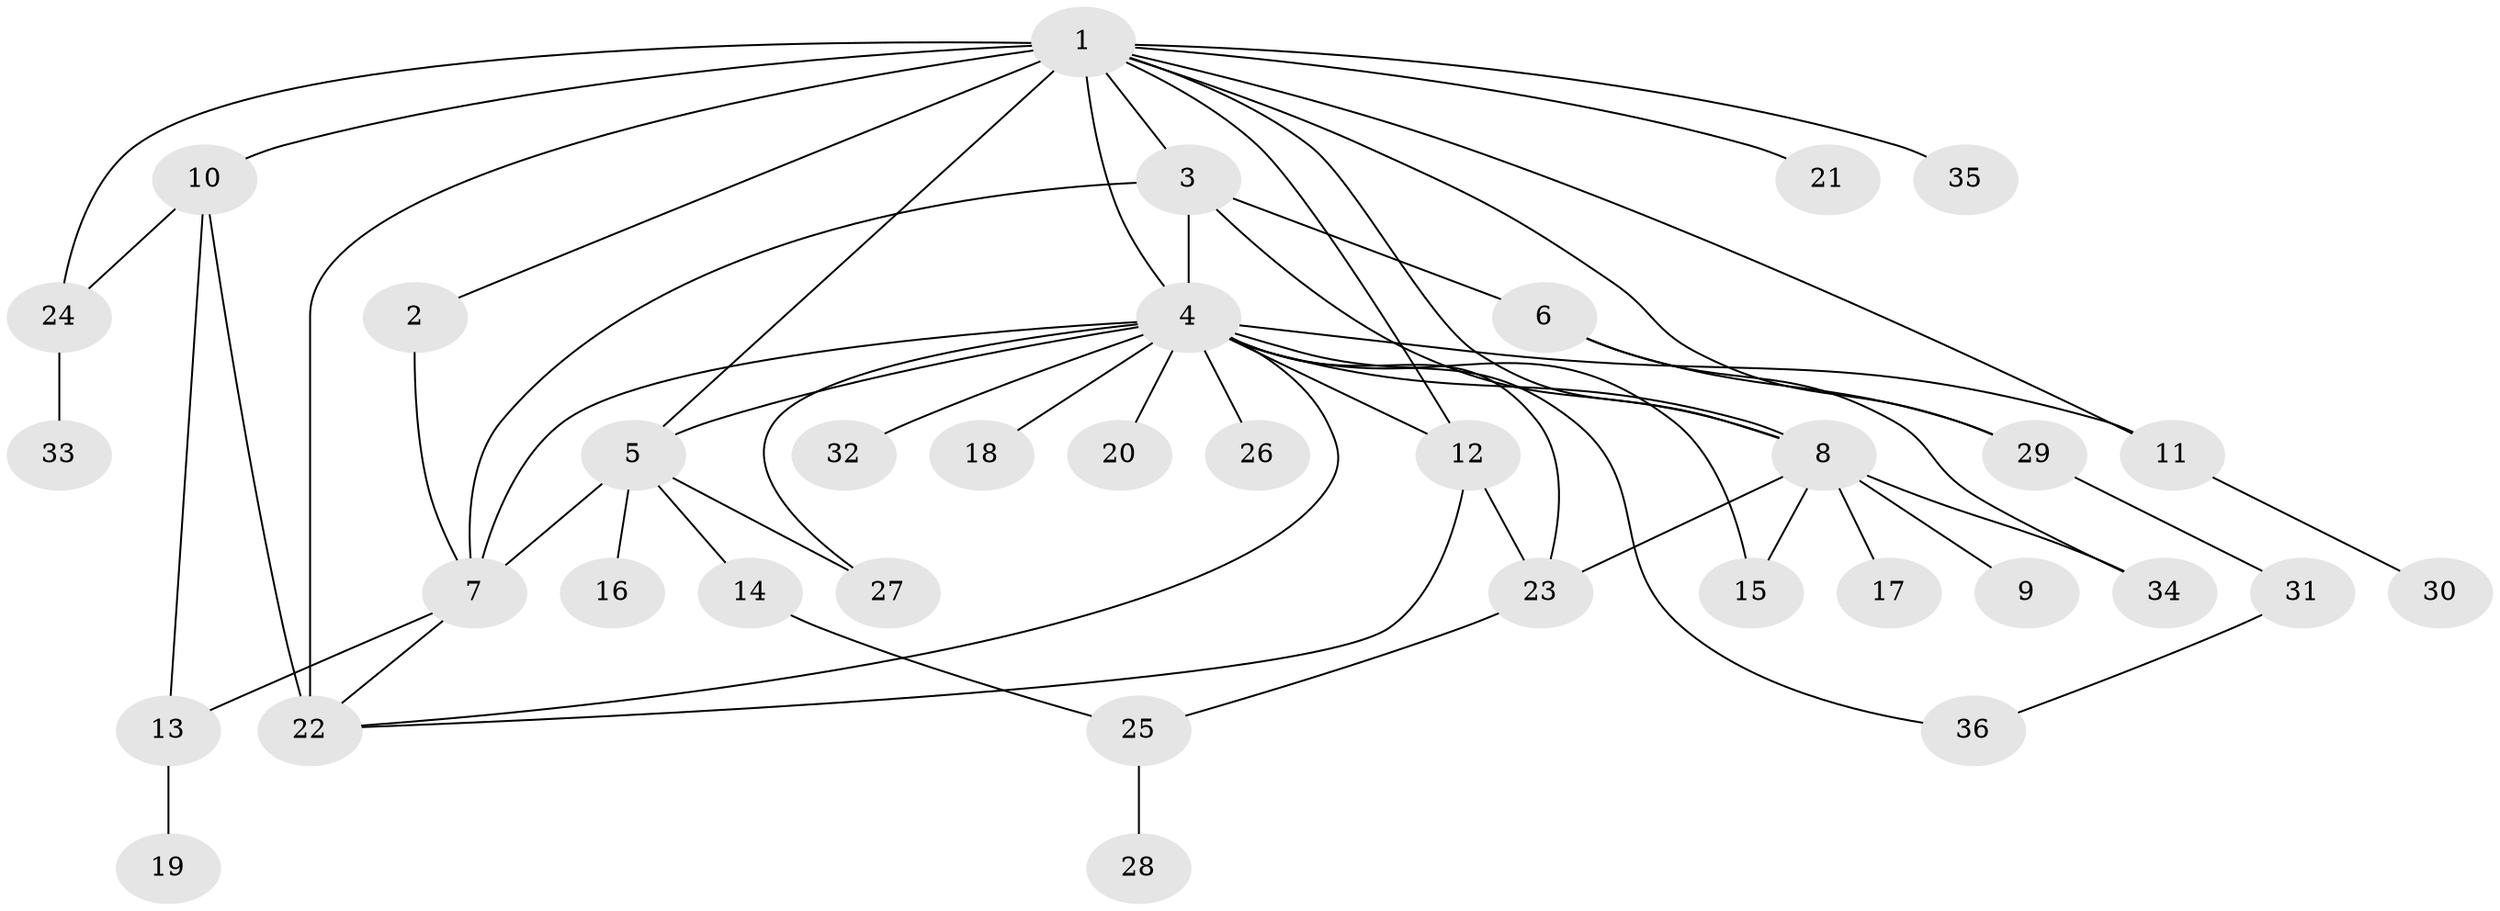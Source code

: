 // original degree distribution, {23: 0.014084507042253521, 2: 0.19718309859154928, 27: 0.014084507042253521, 7: 0.014084507042253521, 4: 0.056338028169014086, 3: 0.2112676056338028, 1: 0.4084507042253521, 8: 0.014084507042253521, 9: 0.014084507042253521, 5: 0.056338028169014086}
// Generated by graph-tools (version 1.1) at 2025/35/03/09/25 02:35:19]
// undirected, 36 vertices, 58 edges
graph export_dot {
graph [start="1"]
  node [color=gray90,style=filled];
  1;
  2;
  3;
  4;
  5;
  6;
  7;
  8;
  9;
  10;
  11;
  12;
  13;
  14;
  15;
  16;
  17;
  18;
  19;
  20;
  21;
  22;
  23;
  24;
  25;
  26;
  27;
  28;
  29;
  30;
  31;
  32;
  33;
  34;
  35;
  36;
  1 -- 2 [weight=1.0];
  1 -- 3 [weight=1.0];
  1 -- 4 [weight=5.0];
  1 -- 5 [weight=1.0];
  1 -- 8 [weight=1.0];
  1 -- 10 [weight=2.0];
  1 -- 11 [weight=1.0];
  1 -- 12 [weight=1.0];
  1 -- 21 [weight=1.0];
  1 -- 22 [weight=2.0];
  1 -- 24 [weight=1.0];
  1 -- 29 [weight=1.0];
  1 -- 35 [weight=1.0];
  2 -- 7 [weight=1.0];
  3 -- 4 [weight=20.0];
  3 -- 6 [weight=1.0];
  3 -- 7 [weight=1.0];
  3 -- 8 [weight=1.0];
  4 -- 5 [weight=1.0];
  4 -- 7 [weight=2.0];
  4 -- 8 [weight=1.0];
  4 -- 11 [weight=1.0];
  4 -- 12 [weight=1.0];
  4 -- 15 [weight=1.0];
  4 -- 18 [weight=1.0];
  4 -- 20 [weight=1.0];
  4 -- 22 [weight=1.0];
  4 -- 23 [weight=1.0];
  4 -- 26 [weight=1.0];
  4 -- 27 [weight=1.0];
  4 -- 32 [weight=1.0];
  4 -- 36 [weight=1.0];
  5 -- 7 [weight=3.0];
  5 -- 14 [weight=1.0];
  5 -- 16 [weight=1.0];
  5 -- 27 [weight=1.0];
  6 -- 29 [weight=1.0];
  6 -- 34 [weight=1.0];
  7 -- 13 [weight=1.0];
  7 -- 22 [weight=1.0];
  8 -- 9 [weight=1.0];
  8 -- 15 [weight=1.0];
  8 -- 17 [weight=1.0];
  8 -- 23 [weight=1.0];
  8 -- 34 [weight=1.0];
  10 -- 13 [weight=1.0];
  10 -- 22 [weight=2.0];
  10 -- 24 [weight=1.0];
  11 -- 30 [weight=1.0];
  12 -- 22 [weight=1.0];
  12 -- 23 [weight=1.0];
  13 -- 19 [weight=1.0];
  14 -- 25 [weight=1.0];
  23 -- 25 [weight=1.0];
  24 -- 33 [weight=1.0];
  25 -- 28 [weight=1.0];
  29 -- 31 [weight=1.0];
  31 -- 36 [weight=1.0];
}
